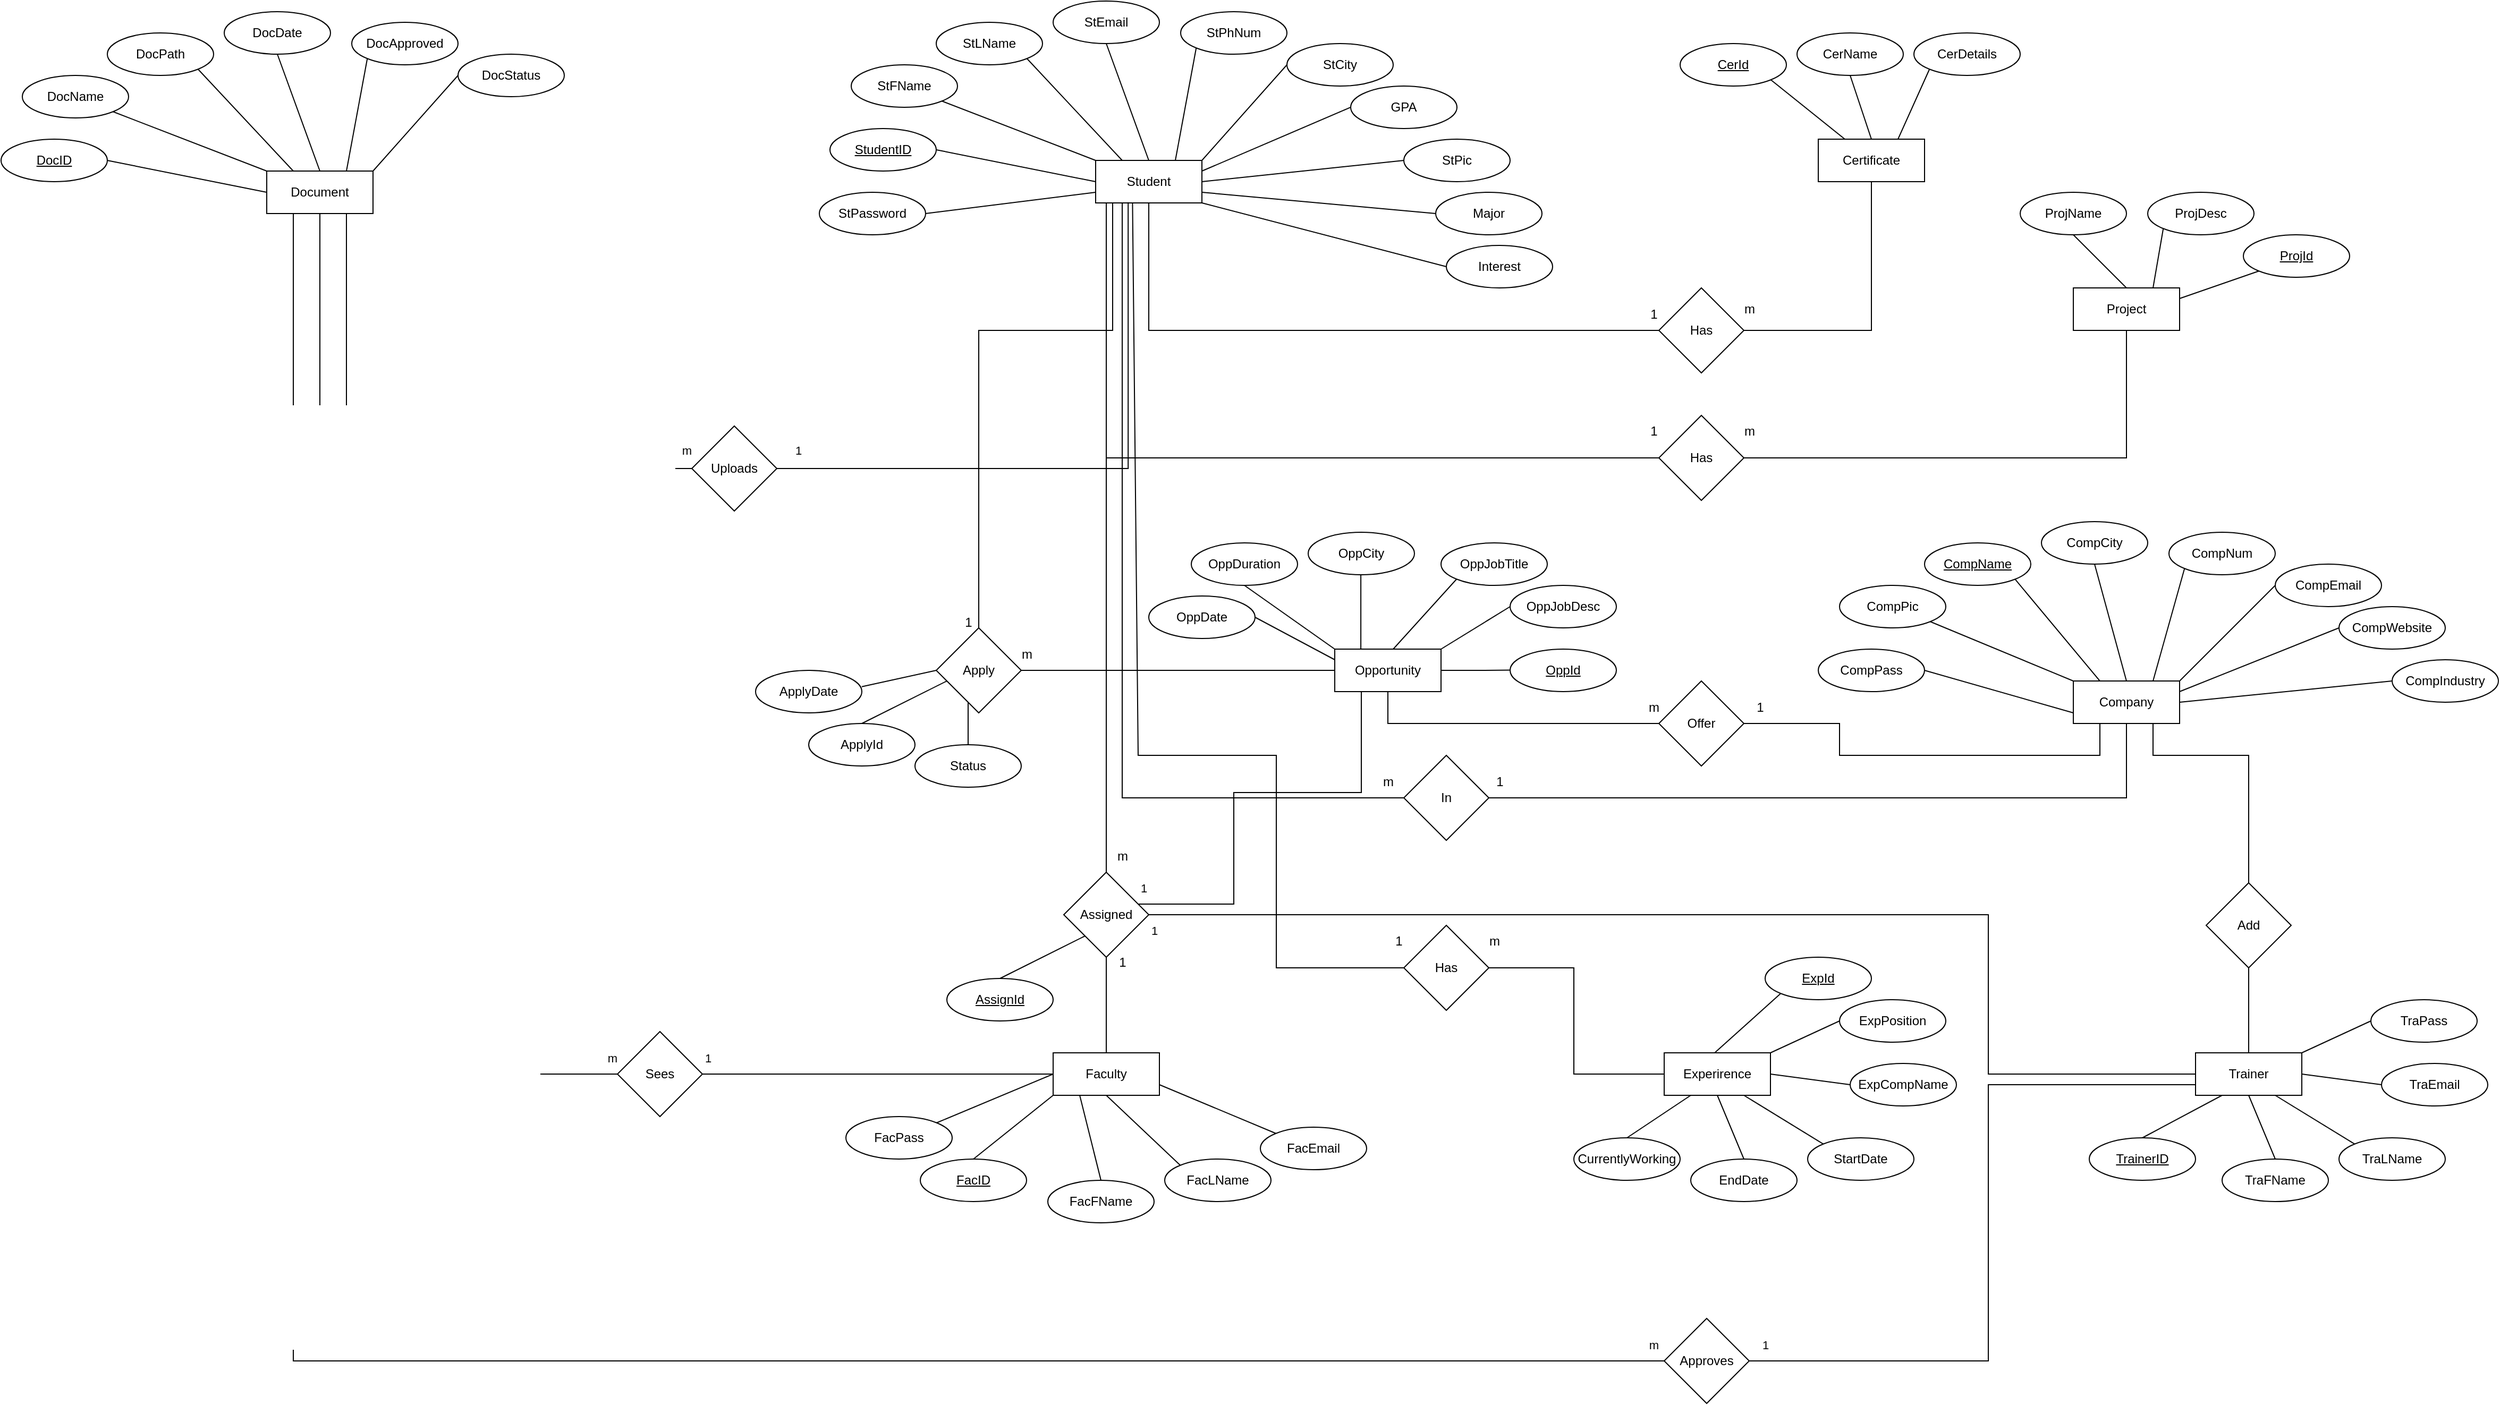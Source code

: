 <mxfile version="24.7.10">
  <diagram id="R2lEEEUBdFMjLlhIrx00" name="Page-1">
    <mxGraphModel dx="6000" dy="1803" grid="1" gridSize="10" guides="1" tooltips="1" connect="1" arrows="1" fold="1" page="1" pageScale="1" pageWidth="850" pageHeight="1100" math="0" shadow="0" extFonts="Permanent Marker^https://fonts.googleapis.com/css?family=Permanent+Marker">
      <root>
        <mxCell id="0" />
        <mxCell id="1" parent="0" />
        <mxCell id="NmfJupg0P8XV8mu7NY6x-1" value="Student" style="whiteSpace=wrap;html=1;align=center;" parent="1" vertex="1">
          <mxGeometry x="-570" y="240" width="100" height="40" as="geometry" />
        </mxCell>
        <mxCell id="NmfJupg0P8XV8mu7NY6x-4" value="StudentID" style="ellipse;whiteSpace=wrap;html=1;align=center;fontStyle=4;" parent="1" vertex="1">
          <mxGeometry x="-820" y="210" width="100" height="40" as="geometry" />
        </mxCell>
        <mxCell id="NmfJupg0P8XV8mu7NY6x-5" value="Major" style="ellipse;whiteSpace=wrap;html=1;align=center;" parent="1" vertex="1">
          <mxGeometry x="-250" y="270" width="100" height="40" as="geometry" />
        </mxCell>
        <mxCell id="NmfJupg0P8XV8mu7NY6x-6" value="StPic" style="ellipse;whiteSpace=wrap;html=1;align=center;" parent="1" vertex="1">
          <mxGeometry x="-280" y="220" width="100" height="40" as="geometry" />
        </mxCell>
        <mxCell id="NmfJupg0P8XV8mu7NY6x-7" value="GPA" style="ellipse;whiteSpace=wrap;html=1;align=center;" parent="1" vertex="1">
          <mxGeometry x="-330" y="170" width="100" height="40" as="geometry" />
        </mxCell>
        <mxCell id="NmfJupg0P8XV8mu7NY6x-8" value="StCity" style="ellipse;whiteSpace=wrap;html=1;align=center;" parent="1" vertex="1">
          <mxGeometry x="-390" y="130" width="100" height="40" as="geometry" />
        </mxCell>
        <mxCell id="NmfJupg0P8XV8mu7NY6x-9" value="StPhNum" style="ellipse;whiteSpace=wrap;html=1;align=center;" parent="1" vertex="1">
          <mxGeometry x="-490" y="100" width="100" height="40" as="geometry" />
        </mxCell>
        <mxCell id="NmfJupg0P8XV8mu7NY6x-10" value="StEmail" style="ellipse;whiteSpace=wrap;html=1;align=center;" parent="1" vertex="1">
          <mxGeometry x="-610" y="90" width="100" height="40" as="geometry" />
        </mxCell>
        <mxCell id="NmfJupg0P8XV8mu7NY6x-11" value="StLName" style="ellipse;whiteSpace=wrap;html=1;align=center;" parent="1" vertex="1">
          <mxGeometry x="-720" y="110" width="100" height="40" as="geometry" />
        </mxCell>
        <mxCell id="NmfJupg0P8XV8mu7NY6x-12" value="StFName" style="ellipse;whiteSpace=wrap;html=1;align=center;" parent="1" vertex="1">
          <mxGeometry x="-800" y="150" width="100" height="40" as="geometry" />
        </mxCell>
        <mxCell id="NmfJupg0P8XV8mu7NY6x-13" value="StPassword" style="ellipse;whiteSpace=wrap;html=1;align=center;" parent="1" vertex="1">
          <mxGeometry x="-830" y="270" width="100" height="40" as="geometry" />
        </mxCell>
        <mxCell id="NmfJupg0P8XV8mu7NY6x-14" value="Interest" style="ellipse;whiteSpace=wrap;html=1;align=center;" parent="1" vertex="1">
          <mxGeometry x="-240" y="320" width="100" height="40" as="geometry" />
        </mxCell>
        <mxCell id="NmfJupg0P8XV8mu7NY6x-16" value="" style="endArrow=none;html=1;rounded=0;exitX=1;exitY=0.5;exitDx=0;exitDy=0;entryX=0;entryY=0.75;entryDx=0;entryDy=0;" parent="1" source="NmfJupg0P8XV8mu7NY6x-13" target="NmfJupg0P8XV8mu7NY6x-1" edge="1">
          <mxGeometry width="50" height="50" relative="1" as="geometry">
            <mxPoint x="-420" y="310" as="sourcePoint" />
            <mxPoint x="-370" y="260" as="targetPoint" />
          </mxGeometry>
        </mxCell>
        <mxCell id="NmfJupg0P8XV8mu7NY6x-17" value="" style="endArrow=none;html=1;rounded=0;entryX=0;entryY=0.5;entryDx=0;entryDy=0;exitX=1;exitY=0.75;exitDx=0;exitDy=0;" parent="1" source="NmfJupg0P8XV8mu7NY6x-1" target="NmfJupg0P8XV8mu7NY6x-5" edge="1">
          <mxGeometry width="50" height="50" relative="1" as="geometry">
            <mxPoint x="-420" y="310" as="sourcePoint" />
            <mxPoint x="-370" y="260" as="targetPoint" />
          </mxGeometry>
        </mxCell>
        <mxCell id="NmfJupg0P8XV8mu7NY6x-18" value="" style="endArrow=none;html=1;rounded=0;entryX=0;entryY=0.5;entryDx=0;entryDy=0;exitX=1;exitY=0.5;exitDx=0;exitDy=0;" parent="1" source="NmfJupg0P8XV8mu7NY6x-1" target="NmfJupg0P8XV8mu7NY6x-6" edge="1">
          <mxGeometry width="50" height="50" relative="1" as="geometry">
            <mxPoint x="-420" y="310" as="sourcePoint" />
            <mxPoint x="-370" y="260" as="targetPoint" />
          </mxGeometry>
        </mxCell>
        <mxCell id="NmfJupg0P8XV8mu7NY6x-19" value="" style="endArrow=none;html=1;rounded=0;entryX=0;entryY=0.5;entryDx=0;entryDy=0;exitX=1;exitY=0.25;exitDx=0;exitDy=0;" parent="1" source="NmfJupg0P8XV8mu7NY6x-1" target="NmfJupg0P8XV8mu7NY6x-7" edge="1">
          <mxGeometry width="50" height="50" relative="1" as="geometry">
            <mxPoint x="-420" y="310" as="sourcePoint" />
            <mxPoint x="-370" y="260" as="targetPoint" />
          </mxGeometry>
        </mxCell>
        <mxCell id="NmfJupg0P8XV8mu7NY6x-20" value="" style="endArrow=none;html=1;rounded=0;entryX=0;entryY=0.5;entryDx=0;entryDy=0;exitX=1;exitY=0;exitDx=0;exitDy=0;" parent="1" source="NmfJupg0P8XV8mu7NY6x-1" target="NmfJupg0P8XV8mu7NY6x-8" edge="1">
          <mxGeometry width="50" height="50" relative="1" as="geometry">
            <mxPoint x="-420" y="310" as="sourcePoint" />
            <mxPoint x="-370" y="260" as="targetPoint" />
          </mxGeometry>
        </mxCell>
        <mxCell id="NmfJupg0P8XV8mu7NY6x-21" value="" style="endArrow=none;html=1;rounded=0;entryX=0;entryY=1;entryDx=0;entryDy=0;exitX=0.75;exitY=0;exitDx=0;exitDy=0;" parent="1" source="NmfJupg0P8XV8mu7NY6x-1" target="NmfJupg0P8XV8mu7NY6x-9" edge="1">
          <mxGeometry width="50" height="50" relative="1" as="geometry">
            <mxPoint x="-420" y="310" as="sourcePoint" />
            <mxPoint x="-370" y="260" as="targetPoint" />
          </mxGeometry>
        </mxCell>
        <mxCell id="NmfJupg0P8XV8mu7NY6x-22" value="" style="endArrow=none;html=1;rounded=0;entryX=0.5;entryY=1;entryDx=0;entryDy=0;exitX=0.5;exitY=0;exitDx=0;exitDy=0;" parent="1" source="NmfJupg0P8XV8mu7NY6x-1" target="NmfJupg0P8XV8mu7NY6x-10" edge="1">
          <mxGeometry width="50" height="50" relative="1" as="geometry">
            <mxPoint x="-420" y="310" as="sourcePoint" />
            <mxPoint x="-370" y="260" as="targetPoint" />
          </mxGeometry>
        </mxCell>
        <mxCell id="NmfJupg0P8XV8mu7NY6x-23" value="" style="endArrow=none;html=1;rounded=0;entryX=1;entryY=1;entryDx=0;entryDy=0;exitX=0.25;exitY=0;exitDx=0;exitDy=0;" parent="1" source="NmfJupg0P8XV8mu7NY6x-1" target="NmfJupg0P8XV8mu7NY6x-11" edge="1">
          <mxGeometry width="50" height="50" relative="1" as="geometry">
            <mxPoint x="-420" y="310" as="sourcePoint" />
            <mxPoint x="-370" y="260" as="targetPoint" />
          </mxGeometry>
        </mxCell>
        <mxCell id="NmfJupg0P8XV8mu7NY6x-24" value="" style="endArrow=none;html=1;rounded=0;exitX=0;exitY=0;exitDx=0;exitDy=0;entryX=1;entryY=1;entryDx=0;entryDy=0;" parent="1" source="NmfJupg0P8XV8mu7NY6x-1" target="NmfJupg0P8XV8mu7NY6x-12" edge="1">
          <mxGeometry width="50" height="50" relative="1" as="geometry">
            <mxPoint x="-580" y="220" as="sourcePoint" />
            <mxPoint x="-530" y="170" as="targetPoint" />
          </mxGeometry>
        </mxCell>
        <mxCell id="NmfJupg0P8XV8mu7NY6x-25" value="" style="endArrow=none;html=1;rounded=0;exitX=1;exitY=0.5;exitDx=0;exitDy=0;" parent="1" source="NmfJupg0P8XV8mu7NY6x-4" edge="1">
          <mxGeometry width="50" height="50" relative="1" as="geometry">
            <mxPoint x="-630" y="230" as="sourcePoint" />
            <mxPoint x="-570" y="260" as="targetPoint" />
          </mxGeometry>
        </mxCell>
        <mxCell id="NmfJupg0P8XV8mu7NY6x-26" value="" style="endArrow=none;html=1;rounded=0;entryX=0;entryY=0.5;entryDx=0;entryDy=0;exitX=1;exitY=1;exitDx=0;exitDy=0;" parent="1" source="NmfJupg0P8XV8mu7NY6x-1" target="NmfJupg0P8XV8mu7NY6x-14" edge="1">
          <mxGeometry width="50" height="50" relative="1" as="geometry">
            <mxPoint x="-420" y="310" as="sourcePoint" />
            <mxPoint x="-370" y="260" as="targetPoint" />
          </mxGeometry>
        </mxCell>
        <mxCell id="NmfJupg0P8XV8mu7NY6x-28" value="Certificate" style="whiteSpace=wrap;html=1;align=center;" parent="1" vertex="1">
          <mxGeometry x="110" y="220" width="100" height="40" as="geometry" />
        </mxCell>
        <mxCell id="NmfJupg0P8XV8mu7NY6x-34" value="CerDetails" style="ellipse;whiteSpace=wrap;html=1;align=center;" parent="1" vertex="1">
          <mxGeometry x="200" y="120" width="100" height="40" as="geometry" />
        </mxCell>
        <mxCell id="NmfJupg0P8XV8mu7NY6x-35" value="CerName" style="ellipse;whiteSpace=wrap;html=1;align=center;" parent="1" vertex="1">
          <mxGeometry x="90" y="120" width="100" height="40" as="geometry" />
        </mxCell>
        <mxCell id="NmfJupg0P8XV8mu7NY6x-45" value="" style="endArrow=none;html=1;rounded=0;entryX=0;entryY=1;entryDx=0;entryDy=0;exitX=0.75;exitY=0;exitDx=0;exitDy=0;" parent="1" source="NmfJupg0P8XV8mu7NY6x-28" target="NmfJupg0P8XV8mu7NY6x-34" edge="1">
          <mxGeometry width="50" height="50" relative="1" as="geometry">
            <mxPoint x="260" y="290" as="sourcePoint" />
            <mxPoint x="310" y="240" as="targetPoint" />
          </mxGeometry>
        </mxCell>
        <mxCell id="NmfJupg0P8XV8mu7NY6x-46" value="" style="endArrow=none;html=1;rounded=0;entryX=0.5;entryY=1;entryDx=0;entryDy=0;exitX=0.5;exitY=0;exitDx=0;exitDy=0;" parent="1" source="NmfJupg0P8XV8mu7NY6x-28" target="NmfJupg0P8XV8mu7NY6x-35" edge="1">
          <mxGeometry width="50" height="50" relative="1" as="geometry">
            <mxPoint x="260" y="290" as="sourcePoint" />
            <mxPoint x="310" y="240" as="targetPoint" />
          </mxGeometry>
        </mxCell>
        <mxCell id="NmfJupg0P8XV8mu7NY6x-51" value="Has" style="rhombus;whiteSpace=wrap;html=1;" parent="1" vertex="1">
          <mxGeometry x="-40" y="360" width="80" height="80" as="geometry" />
        </mxCell>
        <mxCell id="NmfJupg0P8XV8mu7NY6x-53" value="" style="endArrow=none;html=1;rounded=0;entryX=0.5;entryY=1;entryDx=0;entryDy=0;exitX=0;exitY=0.5;exitDx=0;exitDy=0;" parent="1" source="NmfJupg0P8XV8mu7NY6x-51" target="NmfJupg0P8XV8mu7NY6x-1" edge="1">
          <mxGeometry width="50" height="50" relative="1" as="geometry">
            <mxPoint x="-20" y="380" as="sourcePoint" />
            <mxPoint x="30" y="330" as="targetPoint" />
            <Array as="points">
              <mxPoint x="-520" y="400" />
            </Array>
          </mxGeometry>
        </mxCell>
        <mxCell id="NmfJupg0P8XV8mu7NY6x-54" value="" style="endArrow=none;html=1;rounded=0;entryX=0.5;entryY=1;entryDx=0;entryDy=0;exitX=1;exitY=0.5;exitDx=0;exitDy=0;" parent="1" source="NmfJupg0P8XV8mu7NY6x-51" target="NmfJupg0P8XV8mu7NY6x-28" edge="1">
          <mxGeometry width="50" height="50" relative="1" as="geometry">
            <mxPoint x="740" y="490" as="sourcePoint" />
            <mxPoint x="260" y="370" as="targetPoint" />
            <Array as="points">
              <mxPoint x="160" y="400" />
            </Array>
          </mxGeometry>
        </mxCell>
        <mxCell id="NmfJupg0P8XV8mu7NY6x-55" value="Project" style="whiteSpace=wrap;html=1;align=center;" parent="1" vertex="1">
          <mxGeometry x="350" y="360" width="100" height="40" as="geometry" />
        </mxCell>
        <mxCell id="NmfJupg0P8XV8mu7NY6x-56" value="ProjDesc" style="ellipse;whiteSpace=wrap;html=1;align=center;" parent="1" vertex="1">
          <mxGeometry x="420" y="270" width="100" height="40" as="geometry" />
        </mxCell>
        <mxCell id="NmfJupg0P8XV8mu7NY6x-57" value="ProjName" style="ellipse;whiteSpace=wrap;html=1;align=center;" parent="1" vertex="1">
          <mxGeometry x="300" y="270" width="100" height="40" as="geometry" />
        </mxCell>
        <mxCell id="NmfJupg0P8XV8mu7NY6x-58" value="" style="endArrow=none;html=1;rounded=0;entryX=0;entryY=1;entryDx=0;entryDy=0;exitX=0.75;exitY=0;exitDx=0;exitDy=0;" parent="1" source="NmfJupg0P8XV8mu7NY6x-55" target="NmfJupg0P8XV8mu7NY6x-56" edge="1">
          <mxGeometry width="50" height="50" relative="1" as="geometry">
            <mxPoint x="515" y="430" as="sourcePoint" />
            <mxPoint x="565" y="380" as="targetPoint" />
          </mxGeometry>
        </mxCell>
        <mxCell id="NmfJupg0P8XV8mu7NY6x-59" value="" style="endArrow=none;html=1;rounded=0;entryX=0.5;entryY=1;entryDx=0;entryDy=0;exitX=0.5;exitY=0;exitDx=0;exitDy=0;" parent="1" source="NmfJupg0P8XV8mu7NY6x-55" target="NmfJupg0P8XV8mu7NY6x-57" edge="1">
          <mxGeometry width="50" height="50" relative="1" as="geometry">
            <mxPoint x="515" y="430" as="sourcePoint" />
            <mxPoint x="565" y="380" as="targetPoint" />
          </mxGeometry>
        </mxCell>
        <mxCell id="NmfJupg0P8XV8mu7NY6x-60" value="Has" style="rhombus;whiteSpace=wrap;html=1;" parent="1" vertex="1">
          <mxGeometry x="-40" y="480" width="80" height="80" as="geometry" />
        </mxCell>
        <mxCell id="NmfJupg0P8XV8mu7NY6x-62" value="" style="endArrow=none;html=1;rounded=0;entryX=0.1;entryY=1.025;entryDx=0;entryDy=0;exitX=0;exitY=0.5;exitDx=0;exitDy=0;entryPerimeter=0;" parent="1" target="NmfJupg0P8XV8mu7NY6x-1" edge="1">
          <mxGeometry width="50" height="50" relative="1" as="geometry">
            <mxPoint x="-40" y="520" as="sourcePoint" />
            <mxPoint x="-520" y="400" as="targetPoint" />
            <Array as="points">
              <mxPoint x="-560" y="520" />
            </Array>
          </mxGeometry>
        </mxCell>
        <mxCell id="NmfJupg0P8XV8mu7NY6x-64" value="" style="endArrow=none;html=1;rounded=0;entryX=0.5;entryY=1;entryDx=0;entryDy=0;exitX=1;exitY=0.5;exitDx=0;exitDy=0;" parent="1" target="NmfJupg0P8XV8mu7NY6x-55" edge="1">
          <mxGeometry width="50" height="50" relative="1" as="geometry">
            <mxPoint x="40" y="520" as="sourcePoint" />
            <mxPoint x="160" y="380" as="targetPoint" />
            <Array as="points">
              <mxPoint x="400" y="520" />
            </Array>
          </mxGeometry>
        </mxCell>
        <mxCell id="NmfJupg0P8XV8mu7NY6x-65" value="Company" style="whiteSpace=wrap;html=1;align=center;" parent="1" vertex="1">
          <mxGeometry x="350" y="730" width="100" height="40" as="geometry" />
        </mxCell>
        <mxCell id="NmfJupg0P8XV8mu7NY6x-66" value="CompName" style="ellipse;whiteSpace=wrap;html=1;align=center;fontStyle=4;" parent="1" vertex="1">
          <mxGeometry x="210" y="600" width="100" height="40" as="geometry" />
        </mxCell>
        <mxCell id="NmfJupg0P8XV8mu7NY6x-68" value="CompIndustry" style="ellipse;whiteSpace=wrap;html=1;align=center;" parent="1" vertex="1">
          <mxGeometry x="650" y="710" width="100" height="40" as="geometry" />
        </mxCell>
        <mxCell id="NmfJupg0P8XV8mu7NY6x-69" value="CompWebsite" style="ellipse;whiteSpace=wrap;html=1;align=center;" parent="1" vertex="1">
          <mxGeometry x="600" y="660" width="100" height="40" as="geometry" />
        </mxCell>
        <mxCell id="NmfJupg0P8XV8mu7NY6x-70" value="CompEmail" style="ellipse;whiteSpace=wrap;html=1;align=center;" parent="1" vertex="1">
          <mxGeometry x="540" y="620" width="100" height="40" as="geometry" />
        </mxCell>
        <mxCell id="NmfJupg0P8XV8mu7NY6x-71" value="CompNum" style="ellipse;whiteSpace=wrap;html=1;align=center;" parent="1" vertex="1">
          <mxGeometry x="440" y="590" width="100" height="40" as="geometry" />
        </mxCell>
        <mxCell id="NmfJupg0P8XV8mu7NY6x-72" value="CompCity" style="ellipse;whiteSpace=wrap;html=1;align=center;" parent="1" vertex="1">
          <mxGeometry x="320" y="580" width="100" height="40" as="geometry" />
        </mxCell>
        <mxCell id="NmfJupg0P8XV8mu7NY6x-74" value="CompPic" style="ellipse;whiteSpace=wrap;html=1;align=center;" parent="1" vertex="1">
          <mxGeometry x="130" y="640" width="100" height="40" as="geometry" />
        </mxCell>
        <mxCell id="NmfJupg0P8XV8mu7NY6x-75" value="CompPass" style="ellipse;whiteSpace=wrap;html=1;align=center;" parent="1" vertex="1">
          <mxGeometry x="110" y="700" width="100" height="40" as="geometry" />
        </mxCell>
        <mxCell id="NmfJupg0P8XV8mu7NY6x-77" value="" style="endArrow=none;html=1;rounded=0;exitX=1;exitY=0.5;exitDx=0;exitDy=0;entryX=0;entryY=0.75;entryDx=0;entryDy=0;" parent="1" source="NmfJupg0P8XV8mu7NY6x-75" target="NmfJupg0P8XV8mu7NY6x-65" edge="1">
          <mxGeometry width="50" height="50" relative="1" as="geometry">
            <mxPoint x="510" y="800" as="sourcePoint" />
            <mxPoint x="560" y="750" as="targetPoint" />
          </mxGeometry>
        </mxCell>
        <mxCell id="NmfJupg0P8XV8mu7NY6x-79" value="" style="endArrow=none;html=1;rounded=0;entryX=0;entryY=0.5;entryDx=0;entryDy=0;exitX=1;exitY=0.5;exitDx=0;exitDy=0;" parent="1" source="NmfJupg0P8XV8mu7NY6x-65" target="NmfJupg0P8XV8mu7NY6x-68" edge="1">
          <mxGeometry width="50" height="50" relative="1" as="geometry">
            <mxPoint x="510" y="800" as="sourcePoint" />
            <mxPoint x="560" y="750" as="targetPoint" />
          </mxGeometry>
        </mxCell>
        <mxCell id="NmfJupg0P8XV8mu7NY6x-80" value="" style="endArrow=none;html=1;rounded=0;entryX=0;entryY=0.5;entryDx=0;entryDy=0;exitX=1;exitY=0.25;exitDx=0;exitDy=0;" parent="1" source="NmfJupg0P8XV8mu7NY6x-65" target="NmfJupg0P8XV8mu7NY6x-69" edge="1">
          <mxGeometry width="50" height="50" relative="1" as="geometry">
            <mxPoint x="510" y="800" as="sourcePoint" />
            <mxPoint x="560" y="750" as="targetPoint" />
          </mxGeometry>
        </mxCell>
        <mxCell id="NmfJupg0P8XV8mu7NY6x-81" value="" style="endArrow=none;html=1;rounded=0;entryX=0;entryY=0.5;entryDx=0;entryDy=0;exitX=1;exitY=0;exitDx=0;exitDy=0;" parent="1" source="NmfJupg0P8XV8mu7NY6x-65" target="NmfJupg0P8XV8mu7NY6x-70" edge="1">
          <mxGeometry width="50" height="50" relative="1" as="geometry">
            <mxPoint x="510" y="800" as="sourcePoint" />
            <mxPoint x="560" y="750" as="targetPoint" />
          </mxGeometry>
        </mxCell>
        <mxCell id="NmfJupg0P8XV8mu7NY6x-82" value="" style="endArrow=none;html=1;rounded=0;entryX=0;entryY=1;entryDx=0;entryDy=0;exitX=0.75;exitY=0;exitDx=0;exitDy=0;" parent="1" source="NmfJupg0P8XV8mu7NY6x-65" target="NmfJupg0P8XV8mu7NY6x-71" edge="1">
          <mxGeometry width="50" height="50" relative="1" as="geometry">
            <mxPoint x="510" y="800" as="sourcePoint" />
            <mxPoint x="560" y="750" as="targetPoint" />
          </mxGeometry>
        </mxCell>
        <mxCell id="NmfJupg0P8XV8mu7NY6x-83" value="" style="endArrow=none;html=1;rounded=0;entryX=0.5;entryY=1;entryDx=0;entryDy=0;exitX=0.5;exitY=0;exitDx=0;exitDy=0;" parent="1" source="NmfJupg0P8XV8mu7NY6x-65" target="NmfJupg0P8XV8mu7NY6x-72" edge="1">
          <mxGeometry width="50" height="50" relative="1" as="geometry">
            <mxPoint x="510" y="800" as="sourcePoint" />
            <mxPoint x="560" y="750" as="targetPoint" />
          </mxGeometry>
        </mxCell>
        <mxCell id="NmfJupg0P8XV8mu7NY6x-84" value="" style="endArrow=none;html=1;rounded=0;entryX=1;entryY=1;entryDx=0;entryDy=0;exitX=0.25;exitY=0;exitDx=0;exitDy=0;" parent="1" source="NmfJupg0P8XV8mu7NY6x-65" edge="1">
          <mxGeometry width="50" height="50" relative="1" as="geometry">
            <mxPoint x="510" y="800" as="sourcePoint" />
            <mxPoint x="295.186" y="634.21" as="targetPoint" />
          </mxGeometry>
        </mxCell>
        <mxCell id="NmfJupg0P8XV8mu7NY6x-85" value="" style="endArrow=none;html=1;rounded=0;exitX=0;exitY=0;exitDx=0;exitDy=0;entryX=1;entryY=1;entryDx=0;entryDy=0;" parent="1" source="NmfJupg0P8XV8mu7NY6x-65" target="NmfJupg0P8XV8mu7NY6x-74" edge="1">
          <mxGeometry width="50" height="50" relative="1" as="geometry">
            <mxPoint x="350" y="710" as="sourcePoint" />
            <mxPoint x="400" y="660" as="targetPoint" />
          </mxGeometry>
        </mxCell>
        <mxCell id="uRlwzGUHbbHWgA5cBIWR-28" style="edgeStyle=orthogonalEdgeStyle;shape=connector;curved=0;rounded=0;orthogonalLoop=1;jettySize=auto;html=1;entryX=1;entryY=0;entryDx=0;entryDy=0;strokeColor=default;align=center;verticalAlign=middle;fontFamily=Helvetica;fontSize=11;fontColor=default;labelBackgroundColor=default;endArrow=none;endFill=0;exitX=0.25;exitY=1;exitDx=0;exitDy=0;" edge="1" parent="1" source="NmfJupg0P8XV8mu7NY6x-93">
          <mxGeometry relative="1" as="geometry">
            <mxPoint x="-310" y="750" as="sourcePoint" />
            <mxPoint x="-530" y="940" as="targetPoint" />
            <Array as="points">
              <mxPoint x="-320" y="835" />
              <mxPoint x="-440" y="835" />
              <mxPoint x="-440" y="940" />
            </Array>
          </mxGeometry>
        </mxCell>
        <mxCell id="uRlwzGUHbbHWgA5cBIWR-66" style="edgeStyle=orthogonalEdgeStyle;shape=connector;curved=0;rounded=0;orthogonalLoop=1;jettySize=auto;html=1;exitX=1;exitY=0.5;exitDx=0;exitDy=0;strokeColor=default;align=center;verticalAlign=middle;fontFamily=Helvetica;fontSize=11;fontColor=default;labelBackgroundColor=default;endArrow=none;endFill=0;" edge="1" parent="1" source="NmfJupg0P8XV8mu7NY6x-93">
          <mxGeometry relative="1" as="geometry">
            <mxPoint x="-180" y="719.8" as="targetPoint" />
          </mxGeometry>
        </mxCell>
        <mxCell id="NmfJupg0P8XV8mu7NY6x-93" value="Opportunity" style="whiteSpace=wrap;html=1;align=center;" parent="1" vertex="1">
          <mxGeometry x="-345" y="700" width="100" height="40" as="geometry" />
        </mxCell>
        <mxCell id="NmfJupg0P8XV8mu7NY6x-94" value="OppCity" style="ellipse;whiteSpace=wrap;html=1;align=center;" parent="1" vertex="1">
          <mxGeometry x="-370" y="590" width="100" height="40" as="geometry" />
        </mxCell>
        <mxCell id="NmfJupg0P8XV8mu7NY6x-95" value="OppDuration" style="ellipse;whiteSpace=wrap;html=1;align=center;" parent="1" vertex="1">
          <mxGeometry x="-480" y="600" width="100" height="40" as="geometry" />
        </mxCell>
        <mxCell id="NmfJupg0P8XV8mu7NY6x-96" value="" style="endArrow=none;html=1;rounded=0;entryX=0.5;entryY=1;entryDx=0;entryDy=0;exitX=0.25;exitY=0;exitDx=0;exitDy=0;" parent="1" edge="1">
          <mxGeometry width="50" height="50" relative="1" as="geometry">
            <mxPoint x="-320.45" y="700" as="sourcePoint" />
            <mxPoint x="-320.45" y="630" as="targetPoint" />
          </mxGeometry>
        </mxCell>
        <mxCell id="NmfJupg0P8XV8mu7NY6x-97" value="" style="endArrow=none;html=1;rounded=0;entryX=0.5;entryY=1;entryDx=0;entryDy=0;exitX=0;exitY=0;exitDx=0;exitDy=0;" parent="1" source="NmfJupg0P8XV8mu7NY6x-93" target="NmfJupg0P8XV8mu7NY6x-95" edge="1">
          <mxGeometry width="50" height="50" relative="1" as="geometry">
            <mxPoint x="-180" y="770" as="sourcePoint" />
            <mxPoint x="-350" y="640" as="targetPoint" />
          </mxGeometry>
        </mxCell>
        <mxCell id="NmfJupg0P8XV8mu7NY6x-103" value="OppJobTitle" style="ellipse;whiteSpace=wrap;html=1;align=center;" parent="1" vertex="1">
          <mxGeometry x="-245" y="600" width="100" height="40" as="geometry" />
        </mxCell>
        <mxCell id="NmfJupg0P8XV8mu7NY6x-104" value="" style="endArrow=none;html=1;rounded=0;entryX=0;entryY=1;entryDx=0;entryDy=0;exitX=0.25;exitY=0;exitDx=0;exitDy=0;" parent="1" target="NmfJupg0P8XV8mu7NY6x-103" edge="1">
          <mxGeometry width="50" height="50" relative="1" as="geometry">
            <mxPoint x="-290" y="700" as="sourcePoint" />
            <mxPoint x="-290" y="630" as="targetPoint" />
          </mxGeometry>
        </mxCell>
        <mxCell id="NmfJupg0P8XV8mu7NY6x-105" value="OppJobDesc" style="ellipse;whiteSpace=wrap;html=1;align=center;" parent="1" vertex="1">
          <mxGeometry x="-180" y="640" width="100" height="40" as="geometry" />
        </mxCell>
        <mxCell id="NmfJupg0P8XV8mu7NY6x-106" value="" style="endArrow=none;html=1;rounded=0;entryX=0;entryY=0.5;entryDx=0;entryDy=0;exitX=1;exitY=0;exitDx=0;exitDy=0;" parent="1" source="NmfJupg0P8XV8mu7NY6x-93" target="NmfJupg0P8XV8mu7NY6x-105" edge="1">
          <mxGeometry width="50" height="50" relative="1" as="geometry">
            <mxPoint x="-280" y="710" as="sourcePoint" />
            <mxPoint x="-220" y="644" as="targetPoint" />
          </mxGeometry>
        </mxCell>
        <mxCell id="NmfJupg0P8XV8mu7NY6x-107" value="Apply" style="rhombus;whiteSpace=wrap;html=1;" parent="1" vertex="1">
          <mxGeometry x="-720" y="680" width="80" height="80" as="geometry" />
        </mxCell>
        <mxCell id="NmfJupg0P8XV8mu7NY6x-109" value="" style="endArrow=none;html=1;rounded=0;exitX=0.5;exitY=0;exitDx=0;exitDy=0;" parent="1" source="NmfJupg0P8XV8mu7NY6x-107" edge="1">
          <mxGeometry width="50" height="50" relative="1" as="geometry">
            <mxPoint x="60" y="610" as="sourcePoint" />
            <mxPoint x="-554" y="280" as="targetPoint" />
            <Array as="points">
              <mxPoint x="-680" y="400" />
              <mxPoint x="-554" y="400" />
            </Array>
          </mxGeometry>
        </mxCell>
        <mxCell id="NmfJupg0P8XV8mu7NY6x-111" value="" style="endArrow=none;html=1;rounded=0;exitX=1;exitY=0.5;exitDx=0;exitDy=0;entryX=0;entryY=0.5;entryDx=0;entryDy=0;" parent="1" source="NmfJupg0P8XV8mu7NY6x-107" target="NmfJupg0P8XV8mu7NY6x-93" edge="1">
          <mxGeometry width="50" height="50" relative="1" as="geometry">
            <mxPoint x="60" y="610" as="sourcePoint" />
            <mxPoint x="110" y="560" as="targetPoint" />
          </mxGeometry>
        </mxCell>
        <mxCell id="NmfJupg0P8XV8mu7NY6x-113" value="In" style="rhombus;whiteSpace=wrap;html=1;" parent="1" vertex="1">
          <mxGeometry x="-280" y="800" width="80" height="80" as="geometry" />
        </mxCell>
        <mxCell id="NmfJupg0P8XV8mu7NY6x-115" value="" style="endArrow=none;html=1;rounded=0;entryX=0.25;entryY=1;entryDx=0;entryDy=0;exitX=0;exitY=0.5;exitDx=0;exitDy=0;" parent="1" source="NmfJupg0P8XV8mu7NY6x-113" target="NmfJupg0P8XV8mu7NY6x-1" edge="1">
          <mxGeometry width="50" height="50" relative="1" as="geometry">
            <mxPoint x="-545" y="840" as="sourcePoint" />
            <mxPoint x="-50" y="570" as="targetPoint" />
            <Array as="points">
              <mxPoint x="-545" y="840" />
            </Array>
          </mxGeometry>
        </mxCell>
        <mxCell id="NmfJupg0P8XV8mu7NY6x-116" value="" style="endArrow=none;html=1;rounded=0;exitX=1;exitY=0.5;exitDx=0;exitDy=0;entryX=0.5;entryY=1;entryDx=0;entryDy=0;" parent="1" source="NmfJupg0P8XV8mu7NY6x-113" target="NmfJupg0P8XV8mu7NY6x-65" edge="1">
          <mxGeometry width="50" height="50" relative="1" as="geometry">
            <mxPoint x="-50" y="660" as="sourcePoint" />
            <mxPoint y="610" as="targetPoint" />
            <Array as="points">
              <mxPoint x="400" y="840" />
            </Array>
          </mxGeometry>
        </mxCell>
        <mxCell id="uRlwzGUHbbHWgA5cBIWR-43" style="edgeStyle=orthogonalEdgeStyle;shape=connector;curved=0;rounded=0;orthogonalLoop=1;jettySize=auto;html=1;exitX=0;exitY=0.5;exitDx=0;exitDy=0;entryX=1;entryY=0.5;entryDx=0;entryDy=0;strokeColor=default;align=center;verticalAlign=middle;fontFamily=Helvetica;fontSize=11;fontColor=default;labelBackgroundColor=default;endArrow=none;endFill=0;" edge="1" parent="1" source="NmfJupg0P8XV8mu7NY6x-117" target="uRlwzGUHbbHWgA5cBIWR-42">
          <mxGeometry relative="1" as="geometry" />
        </mxCell>
        <mxCell id="NmfJupg0P8XV8mu7NY6x-117" value="Faculty" style="whiteSpace=wrap;html=1;align=center;" parent="1" vertex="1">
          <mxGeometry x="-610" y="1080" width="100" height="40" as="geometry" />
        </mxCell>
        <mxCell id="NmfJupg0P8XV8mu7NY6x-118" value="FacFName" style="ellipse;whiteSpace=wrap;html=1;align=center;" parent="1" vertex="1">
          <mxGeometry x="-615" y="1200" width="100" height="40" as="geometry" />
        </mxCell>
        <mxCell id="NmfJupg0P8XV8mu7NY6x-122" value="FacID" style="ellipse;whiteSpace=wrap;html=1;align=center;fontStyle=4;" parent="1" vertex="1">
          <mxGeometry x="-735" y="1180" width="100" height="40" as="geometry" />
        </mxCell>
        <mxCell id="NmfJupg0P8XV8mu7NY6x-123" value="FacLName" style="ellipse;whiteSpace=wrap;html=1;align=center;" parent="1" vertex="1">
          <mxGeometry x="-505" y="1180" width="100" height="40" as="geometry" />
        </mxCell>
        <mxCell id="NmfJupg0P8XV8mu7NY6x-125" value="FacPass" style="ellipse;whiteSpace=wrap;html=1;align=center;" parent="1" vertex="1">
          <mxGeometry x="-805" y="1140" width="100" height="40" as="geometry" />
        </mxCell>
        <mxCell id="NmfJupg0P8XV8mu7NY6x-126" value="FacEmail" style="ellipse;whiteSpace=wrap;html=1;align=center;" parent="1" vertex="1">
          <mxGeometry x="-415" y="1150" width="100" height="40" as="geometry" />
        </mxCell>
        <mxCell id="NmfJupg0P8XV8mu7NY6x-127" value="" style="endArrow=none;html=1;rounded=0;exitX=1;exitY=0;exitDx=0;exitDy=0;entryX=0;entryY=0.5;entryDx=0;entryDy=0;" parent="1" source="NmfJupg0P8XV8mu7NY6x-125" target="NmfJupg0P8XV8mu7NY6x-117" edge="1">
          <mxGeometry width="50" height="50" relative="1" as="geometry">
            <mxPoint x="-345" y="1120" as="sourcePoint" />
            <mxPoint x="-295" y="1070" as="targetPoint" />
          </mxGeometry>
        </mxCell>
        <mxCell id="NmfJupg0P8XV8mu7NY6x-128" value="" style="endArrow=none;html=1;rounded=0;exitX=0.5;exitY=0;exitDx=0;exitDy=0;entryX=0;entryY=1;entryDx=0;entryDy=0;" parent="1" source="NmfJupg0P8XV8mu7NY6x-122" target="NmfJupg0P8XV8mu7NY6x-117" edge="1">
          <mxGeometry width="50" height="50" relative="1" as="geometry">
            <mxPoint x="-710" y="1156" as="sourcePoint" />
            <mxPoint x="-605" y="1110" as="targetPoint" />
          </mxGeometry>
        </mxCell>
        <mxCell id="NmfJupg0P8XV8mu7NY6x-129" value="" style="endArrow=none;html=1;rounded=0;exitX=0.5;exitY=0;exitDx=0;exitDy=0;entryX=0.25;entryY=1;entryDx=0;entryDy=0;" parent="1" source="NmfJupg0P8XV8mu7NY6x-118" target="NmfJupg0P8XV8mu7NY6x-117" edge="1">
          <mxGeometry width="50" height="50" relative="1" as="geometry">
            <mxPoint x="-345" y="1120" as="sourcePoint" />
            <mxPoint x="-295" y="1070" as="targetPoint" />
          </mxGeometry>
        </mxCell>
        <mxCell id="NmfJupg0P8XV8mu7NY6x-130" value="" style="endArrow=none;html=1;rounded=0;exitX=0;exitY=0;exitDx=0;exitDy=0;entryX=0.5;entryY=1;entryDx=0;entryDy=0;" parent="1" source="NmfJupg0P8XV8mu7NY6x-123" target="NmfJupg0P8XV8mu7NY6x-117" edge="1">
          <mxGeometry width="50" height="50" relative="1" as="geometry">
            <mxPoint x="-345" y="1120" as="sourcePoint" />
            <mxPoint x="-295" y="1070" as="targetPoint" />
          </mxGeometry>
        </mxCell>
        <mxCell id="NmfJupg0P8XV8mu7NY6x-131" value="" style="endArrow=none;html=1;rounded=0;exitX=0;exitY=0;exitDx=0;exitDy=0;entryX=1;entryY=0.75;entryDx=0;entryDy=0;" parent="1" source="NmfJupg0P8XV8mu7NY6x-126" target="NmfJupg0P8XV8mu7NY6x-117" edge="1">
          <mxGeometry width="50" height="50" relative="1" as="geometry">
            <mxPoint x="-345" y="1120" as="sourcePoint" />
            <mxPoint x="-295" y="1070" as="targetPoint" />
          </mxGeometry>
        </mxCell>
        <mxCell id="uRlwzGUHbbHWgA5cBIWR-26" style="edgeStyle=orthogonalEdgeStyle;shape=connector;curved=0;rounded=0;orthogonalLoop=1;jettySize=auto;html=1;exitX=1;exitY=0.5;exitDx=0;exitDy=0;entryX=0;entryY=0.5;entryDx=0;entryDy=0;strokeColor=default;align=center;verticalAlign=middle;fontFamily=Helvetica;fontSize=11;fontColor=default;labelBackgroundColor=default;endArrow=none;endFill=0;" edge="1" parent="1" source="NmfJupg0P8XV8mu7NY6x-133" target="18eJAe48b1krm5ogqkCA-1">
          <mxGeometry relative="1" as="geometry">
            <Array as="points">
              <mxPoint x="270" y="950" />
              <mxPoint x="270" y="1100" />
            </Array>
          </mxGeometry>
        </mxCell>
        <mxCell id="NmfJupg0P8XV8mu7NY6x-133" value="Assigned" style="rhombus;whiteSpace=wrap;html=1;" parent="1" vertex="1">
          <mxGeometry x="-600" y="910" width="80" height="80" as="geometry" />
        </mxCell>
        <mxCell id="NmfJupg0P8XV8mu7NY6x-134" value="" style="endArrow=none;html=1;rounded=0;exitX=0.5;exitY=0;exitDx=0;exitDy=0;entryX=0.5;entryY=1;entryDx=0;entryDy=0;" parent="1" source="NmfJupg0P8XV8mu7NY6x-117" target="NmfJupg0P8XV8mu7NY6x-133" edge="1">
          <mxGeometry width="50" height="50" relative="1" as="geometry">
            <mxPoint x="-250" y="940" as="sourcePoint" />
            <mxPoint x="-200" y="890" as="targetPoint" />
          </mxGeometry>
        </mxCell>
        <mxCell id="NmfJupg0P8XV8mu7NY6x-135" value="" style="endArrow=none;html=1;rounded=0;exitX=0.5;exitY=0;exitDx=0;exitDy=0;" parent="1" source="NmfJupg0P8XV8mu7NY6x-133" edge="1">
          <mxGeometry width="50" height="50" relative="1" as="geometry">
            <mxPoint x="-70" y="620" as="sourcePoint" />
            <mxPoint x="-560" y="280" as="targetPoint" />
          </mxGeometry>
        </mxCell>
        <mxCell id="NmfJupg0P8XV8mu7NY6x-136" value="1" style="text;html=1;align=center;verticalAlign=middle;resizable=0;points=[];autosize=1;strokeColor=none;fillColor=none;" parent="1" vertex="1">
          <mxGeometry x="-705" y="660" width="30" height="30" as="geometry" />
        </mxCell>
        <mxCell id="NmfJupg0P8XV8mu7NY6x-138" value="m" style="text;html=1;align=center;verticalAlign=middle;resizable=0;points=[];autosize=1;strokeColor=none;fillColor=none;" parent="1" vertex="1">
          <mxGeometry x="-650" y="690" width="30" height="30" as="geometry" />
        </mxCell>
        <mxCell id="NmfJupg0P8XV8mu7NY6x-139" value="Offer" style="rhombus;whiteSpace=wrap;html=1;" parent="1" vertex="1">
          <mxGeometry x="-40" y="730" width="80" height="80" as="geometry" />
        </mxCell>
        <mxCell id="NmfJupg0P8XV8mu7NY6x-141" value="" style="endArrow=none;html=1;rounded=0;exitX=1;exitY=0.5;exitDx=0;exitDy=0;entryX=0.25;entryY=1;entryDx=0;entryDy=0;" parent="1" source="NmfJupg0P8XV8mu7NY6x-139" target="NmfJupg0P8XV8mu7NY6x-65" edge="1">
          <mxGeometry width="50" height="50" relative="1" as="geometry">
            <mxPoint x="-210" y="790" as="sourcePoint" />
            <mxPoint x="350" y="770" as="targetPoint" />
            <Array as="points">
              <mxPoint x="130" y="770" />
              <mxPoint x="130" y="800" />
              <mxPoint x="200" y="800" />
              <mxPoint x="375" y="800" />
            </Array>
          </mxGeometry>
        </mxCell>
        <mxCell id="NmfJupg0P8XV8mu7NY6x-142" value="" style="endArrow=none;html=1;rounded=0;entryX=0;entryY=0.5;entryDx=0;entryDy=0;exitX=0.5;exitY=1;exitDx=0;exitDy=0;" parent="1" source="NmfJupg0P8XV8mu7NY6x-93" target="NmfJupg0P8XV8mu7NY6x-139" edge="1">
          <mxGeometry width="50" height="50" relative="1" as="geometry">
            <mxPoint x="-300" y="770" as="sourcePoint" />
            <mxPoint x="-90" y="710" as="targetPoint" />
            <Array as="points">
              <mxPoint x="-295" y="770" />
            </Array>
          </mxGeometry>
        </mxCell>
        <mxCell id="NmfJupg0P8XV8mu7NY6x-143" value="m" style="text;html=1;align=center;verticalAlign=middle;resizable=0;points=[];autosize=1;strokeColor=none;fillColor=none;" parent="1" vertex="1">
          <mxGeometry x="-60" y="740" width="30" height="30" as="geometry" />
        </mxCell>
        <mxCell id="NmfJupg0P8XV8mu7NY6x-144" value="1" style="text;html=1;align=center;verticalAlign=middle;resizable=0;points=[];autosize=1;strokeColor=none;fillColor=none;" parent="1" vertex="1">
          <mxGeometry x="40" y="740" width="30" height="30" as="geometry" />
        </mxCell>
        <mxCell id="NmfJupg0P8XV8mu7NY6x-145" value="m" style="text;html=1;align=center;verticalAlign=middle;resizable=0;points=[];autosize=1;strokeColor=none;fillColor=none;" parent="1" vertex="1">
          <mxGeometry x="-310" y="810" width="30" height="30" as="geometry" />
        </mxCell>
        <mxCell id="NmfJupg0P8XV8mu7NY6x-147" value="1" style="text;html=1;align=center;verticalAlign=middle;resizable=0;points=[];autosize=1;strokeColor=none;fillColor=none;" parent="1" vertex="1">
          <mxGeometry x="-205" y="810" width="30" height="30" as="geometry" />
        </mxCell>
        <mxCell id="NmfJupg0P8XV8mu7NY6x-150" value="m" style="text;html=1;align=center;verticalAlign=middle;resizable=0;points=[];autosize=1;strokeColor=none;fillColor=none;" parent="1" vertex="1">
          <mxGeometry x="-560" y="880" width="30" height="30" as="geometry" />
        </mxCell>
        <mxCell id="NmfJupg0P8XV8mu7NY6x-152" value="1" style="text;html=1;align=center;verticalAlign=middle;resizable=0;points=[];autosize=1;strokeColor=none;fillColor=none;" parent="1" vertex="1">
          <mxGeometry x="-560" y="980" width="30" height="30" as="geometry" />
        </mxCell>
        <mxCell id="NmfJupg0P8XV8mu7NY6x-153" value="1" style="text;html=1;align=center;verticalAlign=middle;resizable=0;points=[];autosize=1;strokeColor=none;fillColor=none;" parent="1" vertex="1">
          <mxGeometry x="-60" y="370" width="30" height="30" as="geometry" />
        </mxCell>
        <mxCell id="NmfJupg0P8XV8mu7NY6x-154" value="m" style="text;html=1;align=center;verticalAlign=middle;resizable=0;points=[];autosize=1;strokeColor=none;fillColor=none;" parent="1" vertex="1">
          <mxGeometry x="30" y="365" width="30" height="30" as="geometry" />
        </mxCell>
        <mxCell id="NmfJupg0P8XV8mu7NY6x-156" value="m" style="text;html=1;align=center;verticalAlign=middle;resizable=0;points=[];autosize=1;strokeColor=none;fillColor=none;" parent="1" vertex="1">
          <mxGeometry x="30" y="480" width="30" height="30" as="geometry" />
        </mxCell>
        <mxCell id="NmfJupg0P8XV8mu7NY6x-157" value="1" style="text;html=1;align=center;verticalAlign=middle;resizable=0;points=[];autosize=1;strokeColor=none;fillColor=none;" parent="1" vertex="1">
          <mxGeometry x="-60" y="480" width="30" height="30" as="geometry" />
        </mxCell>
        <mxCell id="1LA3e58lkjp87awg-dF5-1" value="Experirence" style="whiteSpace=wrap;html=1;align=center;" parent="1" vertex="1">
          <mxGeometry x="-35" y="1080" width="100" height="40" as="geometry" />
        </mxCell>
        <mxCell id="1LA3e58lkjp87awg-dF5-2" value="ExpPosition" style="ellipse;whiteSpace=wrap;html=1;align=center;" parent="1" vertex="1">
          <mxGeometry x="130" y="1030" width="100" height="40" as="geometry" />
        </mxCell>
        <mxCell id="1LA3e58lkjp87awg-dF5-3" value="ExpCompName" style="ellipse;whiteSpace=wrap;html=1;align=center;" parent="1" vertex="1">
          <mxGeometry x="140" y="1090" width="100" height="40" as="geometry" />
        </mxCell>
        <mxCell id="1LA3e58lkjp87awg-dF5-6" value="" style="endArrow=none;html=1;rounded=0;entryX=0;entryY=0.5;entryDx=0;entryDy=0;exitX=1;exitY=0.5;exitDx=0;exitDy=0;" parent="1" source="1LA3e58lkjp87awg-dF5-1" target="1LA3e58lkjp87awg-dF5-3" edge="1">
          <mxGeometry width="50" height="50" relative="1" as="geometry">
            <mxPoint x="50" y="1090" as="sourcePoint" />
            <mxPoint x="155" y="1064" as="targetPoint" />
          </mxGeometry>
        </mxCell>
        <mxCell id="1LA3e58lkjp87awg-dF5-7" value="EndDate" style="ellipse;whiteSpace=wrap;html=1;align=center;" parent="1" vertex="1">
          <mxGeometry x="-10" y="1180" width="100" height="40" as="geometry" />
        </mxCell>
        <mxCell id="1LA3e58lkjp87awg-dF5-8" value="Sta&lt;span style=&quot;color: rgba(0, 0, 0, 0); font-family: monospace; font-size: 0px; text-align: start; text-wrap: nowrap;&quot;&gt;%3CmxGraphModel%3E%3Croot%3E%3CmxCell%20id%3D%220%22%2F%3E%3CmxCell%20id%3D%221%22%20parent%3D%220%22%2F%3E%3CmxCell%20id%3D%222%22%20value%3D%22ExpCompName%22%20style%3D%22ellipse%3BwhiteSpace%3Dwrap%3Bhtml%3D1%3Balign%3Dcenter%3B%22%20vertex%3D%221%22%20parent%3D%221%22%3E%3CmxGeometry%20x%3D%22140%22%20y%3D%221090%22%20width%3D%22100%22%20height%3D%2240%22%20as%3D%22geometry%22%2F%3E%3C%2FmxCell%3E%3C%2Froot%3E%3C%2FmxGraphModel%3E&lt;/span&gt;rtDate" style="ellipse;whiteSpace=wrap;html=1;align=center;" parent="1" vertex="1">
          <mxGeometry x="100" y="1160" width="100" height="40" as="geometry" />
        </mxCell>
        <mxCell id="1LA3e58lkjp87awg-dF5-9" value="" style="endArrow=none;html=1;rounded=0;exitX=0.75;exitY=1;exitDx=0;exitDy=0;entryX=0;entryY=0;entryDx=0;entryDy=0;" parent="1" source="1LA3e58lkjp87awg-dF5-1" target="1LA3e58lkjp87awg-dF5-8" edge="1">
          <mxGeometry width="50" height="50" relative="1" as="geometry">
            <mxPoint x="90" y="1040" as="sourcePoint" />
            <mxPoint x="140" y="990" as="targetPoint" />
          </mxGeometry>
        </mxCell>
        <mxCell id="1LA3e58lkjp87awg-dF5-11" value="" style="endArrow=none;html=1;rounded=0;entryX=0.5;entryY=1;entryDx=0;entryDy=0;exitX=0.5;exitY=0;exitDx=0;exitDy=0;" parent="1" source="1LA3e58lkjp87awg-dF5-7" target="1LA3e58lkjp87awg-dF5-1" edge="1">
          <mxGeometry width="50" height="50" relative="1" as="geometry">
            <mxPoint x="90" y="1040" as="sourcePoint" />
            <mxPoint x="140" y="990" as="targetPoint" />
          </mxGeometry>
        </mxCell>
        <mxCell id="1LA3e58lkjp87awg-dF5-12" value="CurrentlyWorking" style="ellipse;whiteSpace=wrap;html=1;align=center;" parent="1" vertex="1">
          <mxGeometry x="-120" y="1160" width="100" height="40" as="geometry" />
        </mxCell>
        <mxCell id="1LA3e58lkjp87awg-dF5-13" value="" style="endArrow=none;html=1;rounded=0;entryX=0.25;entryY=1;entryDx=0;entryDy=0;exitX=0.5;exitY=0;exitDx=0;exitDy=0;" parent="1" source="1LA3e58lkjp87awg-dF5-12" target="1LA3e58lkjp87awg-dF5-1" edge="1">
          <mxGeometry width="50" height="50" relative="1" as="geometry">
            <mxPoint x="90" y="1040" as="sourcePoint" />
            <mxPoint x="140" y="990" as="targetPoint" />
          </mxGeometry>
        </mxCell>
        <mxCell id="1LA3e58lkjp87awg-dF5-14" value="" style="endArrow=none;html=1;rounded=0;exitX=1;exitY=0;exitDx=0;exitDy=0;entryX=0;entryY=0.5;entryDx=0;entryDy=0;" parent="1" source="1LA3e58lkjp87awg-dF5-1" target="1LA3e58lkjp87awg-dF5-2" edge="1">
          <mxGeometry width="50" height="50" relative="1" as="geometry">
            <mxPoint x="90" y="1040" as="sourcePoint" />
            <mxPoint x="140" y="990" as="targetPoint" />
          </mxGeometry>
        </mxCell>
        <mxCell id="1LA3e58lkjp87awg-dF5-15" value="Has" style="rhombus;whiteSpace=wrap;html=1;" parent="1" vertex="1">
          <mxGeometry x="-280" y="960" width="80" height="80" as="geometry" />
        </mxCell>
        <mxCell id="1LA3e58lkjp87awg-dF5-16" value="m" style="text;html=1;align=center;verticalAlign=middle;resizable=0;points=[];autosize=1;strokeColor=none;fillColor=none;" parent="1" vertex="1">
          <mxGeometry x="-210" y="960" width="30" height="30" as="geometry" />
        </mxCell>
        <mxCell id="1LA3e58lkjp87awg-dF5-17" value="1" style="text;html=1;align=center;verticalAlign=middle;resizable=0;points=[];autosize=1;strokeColor=none;fillColor=none;" parent="1" vertex="1">
          <mxGeometry x="-300" y="960" width="30" height="30" as="geometry" />
        </mxCell>
        <mxCell id="1LA3e58lkjp87awg-dF5-18" value="" style="endArrow=none;html=1;rounded=0;entryX=0.347;entryY=0.991;entryDx=0;entryDy=0;entryPerimeter=0;exitX=0;exitY=0.5;exitDx=0;exitDy=0;" parent="1" source="1LA3e58lkjp87awg-dF5-15" target="NmfJupg0P8XV8mu7NY6x-1" edge="1">
          <mxGeometry width="50" height="50" relative="1" as="geometry">
            <mxPoint x="-400" y="1000" as="sourcePoint" />
            <mxPoint x="-480" y="330" as="targetPoint" />
            <Array as="points">
              <mxPoint x="-400" y="1000" />
              <mxPoint x="-400" y="800" />
              <mxPoint x="-530" y="800" />
            </Array>
          </mxGeometry>
        </mxCell>
        <mxCell id="1LA3e58lkjp87awg-dF5-19" value="" style="endArrow=none;html=1;rounded=0;exitX=1;exitY=0.5;exitDx=0;exitDy=0;entryX=0;entryY=0.5;entryDx=0;entryDy=0;" parent="1" source="1LA3e58lkjp87awg-dF5-15" target="1LA3e58lkjp87awg-dF5-1" edge="1">
          <mxGeometry width="50" height="50" relative="1" as="geometry">
            <mxPoint x="-70" y="1000" as="sourcePoint" />
            <mxPoint x="-20" y="950" as="targetPoint" />
            <Array as="points">
              <mxPoint x="-120" y="1000" />
              <mxPoint x="-120" y="1100" />
            </Array>
          </mxGeometry>
        </mxCell>
        <mxCell id="uRlwzGUHbbHWgA5cBIWR-46" style="edgeStyle=orthogonalEdgeStyle;shape=connector;curved=0;rounded=0;orthogonalLoop=1;jettySize=auto;html=1;exitX=0;exitY=0.75;exitDx=0;exitDy=0;entryX=1;entryY=0.5;entryDx=0;entryDy=0;strokeColor=default;align=center;verticalAlign=middle;fontFamily=Helvetica;fontSize=11;fontColor=default;labelBackgroundColor=default;endArrow=none;endFill=0;" edge="1" parent="1" source="18eJAe48b1krm5ogqkCA-1" target="uRlwzGUHbbHWgA5cBIWR-45">
          <mxGeometry relative="1" as="geometry">
            <Array as="points">
              <mxPoint x="270" y="1110" />
              <mxPoint x="270" y="1370" />
            </Array>
          </mxGeometry>
        </mxCell>
        <mxCell id="18eJAe48b1krm5ogqkCA-1" value="Trainer" style="whiteSpace=wrap;html=1;align=center;" parent="1" vertex="1">
          <mxGeometry x="465" y="1080" width="100" height="40" as="geometry" />
        </mxCell>
        <mxCell id="18eJAe48b1krm5ogqkCA-2" value="TraPass" style="ellipse;whiteSpace=wrap;html=1;align=center;" parent="1" vertex="1">
          <mxGeometry x="630" y="1030" width="100" height="40" as="geometry" />
        </mxCell>
        <mxCell id="18eJAe48b1krm5ogqkCA-3" value="TraEmail" style="ellipse;whiteSpace=wrap;html=1;align=center;" parent="1" vertex="1">
          <mxGeometry x="640" y="1090" width="100" height="40" as="geometry" />
        </mxCell>
        <mxCell id="18eJAe48b1krm5ogqkCA-4" value="" style="endArrow=none;html=1;rounded=0;entryX=0;entryY=0.5;entryDx=0;entryDy=0;exitX=1;exitY=0.5;exitDx=0;exitDy=0;" parent="1" source="18eJAe48b1krm5ogqkCA-1" target="18eJAe48b1krm5ogqkCA-3" edge="1">
          <mxGeometry width="50" height="50" relative="1" as="geometry">
            <mxPoint x="550" y="1090" as="sourcePoint" />
            <mxPoint x="655" y="1064" as="targetPoint" />
          </mxGeometry>
        </mxCell>
        <mxCell id="18eJAe48b1krm5ogqkCA-5" value="TraFName" style="ellipse;whiteSpace=wrap;html=1;align=center;" parent="1" vertex="1">
          <mxGeometry x="490" y="1180" width="100" height="40" as="geometry" />
        </mxCell>
        <mxCell id="18eJAe48b1krm5ogqkCA-6" value="TraLName" style="ellipse;whiteSpace=wrap;html=1;align=center;" parent="1" vertex="1">
          <mxGeometry x="600" y="1160" width="100" height="40" as="geometry" />
        </mxCell>
        <mxCell id="18eJAe48b1krm5ogqkCA-7" value="" style="endArrow=none;html=1;rounded=0;exitX=0.75;exitY=1;exitDx=0;exitDy=0;entryX=0;entryY=0;entryDx=0;entryDy=0;" parent="1" source="18eJAe48b1krm5ogqkCA-1" target="18eJAe48b1krm5ogqkCA-6" edge="1">
          <mxGeometry width="50" height="50" relative="1" as="geometry">
            <mxPoint x="590" y="1040" as="sourcePoint" />
            <mxPoint x="640" y="990" as="targetPoint" />
          </mxGeometry>
        </mxCell>
        <mxCell id="18eJAe48b1krm5ogqkCA-8" value="" style="endArrow=none;html=1;rounded=0;entryX=0.5;entryY=1;entryDx=0;entryDy=0;exitX=0.5;exitY=0;exitDx=0;exitDy=0;" parent="1" source="18eJAe48b1krm5ogqkCA-5" target="18eJAe48b1krm5ogqkCA-1" edge="1">
          <mxGeometry width="50" height="50" relative="1" as="geometry">
            <mxPoint x="590" y="1040" as="sourcePoint" />
            <mxPoint x="640" y="990" as="targetPoint" />
          </mxGeometry>
        </mxCell>
        <mxCell id="18eJAe48b1krm5ogqkCA-10" value="" style="endArrow=none;html=1;rounded=0;entryX=0.25;entryY=1;entryDx=0;entryDy=0;exitX=0.5;exitY=0;exitDx=0;exitDy=0;" parent="1" source="18eJAe48b1krm5ogqkCA-14" target="18eJAe48b1krm5ogqkCA-1" edge="1">
          <mxGeometry width="50" height="50" relative="1" as="geometry">
            <mxPoint x="430" y="1160" as="sourcePoint" />
            <mxPoint x="640" y="990" as="targetPoint" />
          </mxGeometry>
        </mxCell>
        <mxCell id="18eJAe48b1krm5ogqkCA-11" value="" style="endArrow=none;html=1;rounded=0;exitX=1;exitY=0;exitDx=0;exitDy=0;entryX=0;entryY=0.5;entryDx=0;entryDy=0;" parent="1" source="18eJAe48b1krm5ogqkCA-1" target="18eJAe48b1krm5ogqkCA-2" edge="1">
          <mxGeometry width="50" height="50" relative="1" as="geometry">
            <mxPoint x="590" y="1040" as="sourcePoint" />
            <mxPoint x="640" y="990" as="targetPoint" />
          </mxGeometry>
        </mxCell>
        <mxCell id="18eJAe48b1krm5ogqkCA-14" value="TrainerID" style="ellipse;whiteSpace=wrap;html=1;align=center;fontStyle=4;" parent="1" vertex="1">
          <mxGeometry x="365" y="1160" width="100" height="40" as="geometry" />
        </mxCell>
        <mxCell id="uRlwzGUHbbHWgA5cBIWR-44" style="edgeStyle=orthogonalEdgeStyle;shape=connector;curved=0;rounded=0;orthogonalLoop=1;jettySize=auto;html=1;exitX=0.5;exitY=1;exitDx=0;exitDy=0;entryX=0;entryY=0.5;entryDx=0;entryDy=0;strokeColor=default;align=center;verticalAlign=middle;fontFamily=Helvetica;fontSize=11;fontColor=default;labelBackgroundColor=default;endArrow=none;endFill=0;" edge="1" parent="1" source="18eJAe48b1krm5ogqkCA-18" target="uRlwzGUHbbHWgA5cBIWR-42">
          <mxGeometry relative="1" as="geometry" />
        </mxCell>
        <mxCell id="uRlwzGUHbbHWgA5cBIWR-47" style="edgeStyle=orthogonalEdgeStyle;shape=connector;curved=0;rounded=0;orthogonalLoop=1;jettySize=auto;html=1;exitX=0.25;exitY=1;exitDx=0;exitDy=0;entryX=0;entryY=0.5;entryDx=0;entryDy=0;strokeColor=default;align=center;verticalAlign=middle;fontFamily=Helvetica;fontSize=11;fontColor=default;labelBackgroundColor=default;endArrow=none;endFill=0;" edge="1" parent="1" source="18eJAe48b1krm5ogqkCA-18" target="uRlwzGUHbbHWgA5cBIWR-45">
          <mxGeometry relative="1" as="geometry" />
        </mxCell>
        <mxCell id="uRlwzGUHbbHWgA5cBIWR-49" style="edgeStyle=orthogonalEdgeStyle;shape=connector;curved=0;rounded=0;orthogonalLoop=1;jettySize=auto;html=1;exitX=0.75;exitY=1;exitDx=0;exitDy=0;entryX=0;entryY=0.5;entryDx=0;entryDy=0;strokeColor=default;align=center;verticalAlign=middle;fontFamily=Helvetica;fontSize=11;fontColor=default;labelBackgroundColor=default;endArrow=none;endFill=0;" edge="1" parent="1" source="18eJAe48b1krm5ogqkCA-18" target="uRlwzGUHbbHWgA5cBIWR-48">
          <mxGeometry relative="1" as="geometry" />
        </mxCell>
        <mxCell id="18eJAe48b1krm5ogqkCA-18" value="Document" style="whiteSpace=wrap;html=1;align=center;" parent="1" vertex="1">
          <mxGeometry x="-1350" y="250" width="100" height="40" as="geometry" />
        </mxCell>
        <mxCell id="18eJAe48b1krm5ogqkCA-19" value="DocID" style="ellipse;whiteSpace=wrap;html=1;align=center;fontStyle=4;" parent="1" vertex="1">
          <mxGeometry x="-1600" y="220" width="100" height="40" as="geometry" />
        </mxCell>
        <mxCell id="18eJAe48b1krm5ogqkCA-23" value="DocStatus" style="ellipse;whiteSpace=wrap;html=1;align=center;" parent="1" vertex="1">
          <mxGeometry x="-1170" y="140" width="100" height="40" as="geometry" />
        </mxCell>
        <mxCell id="18eJAe48b1krm5ogqkCA-24" value="DocApproved" style="ellipse;whiteSpace=wrap;html=1;align=center;" parent="1" vertex="1">
          <mxGeometry x="-1270" y="110" width="100" height="40" as="geometry" />
        </mxCell>
        <mxCell id="18eJAe48b1krm5ogqkCA-25" value="DocDate" style="ellipse;whiteSpace=wrap;html=1;align=center;" parent="1" vertex="1">
          <mxGeometry x="-1390" y="100" width="100" height="40" as="geometry" />
        </mxCell>
        <mxCell id="18eJAe48b1krm5ogqkCA-26" value="DocPath" style="ellipse;whiteSpace=wrap;html=1;align=center;" parent="1" vertex="1">
          <mxGeometry x="-1500" y="120" width="100" height="40" as="geometry" />
        </mxCell>
        <mxCell id="18eJAe48b1krm5ogqkCA-27" value="DocName" style="ellipse;whiteSpace=wrap;html=1;align=center;" parent="1" vertex="1">
          <mxGeometry x="-1580" y="160" width="100" height="40" as="geometry" />
        </mxCell>
        <mxCell id="18eJAe48b1krm5ogqkCA-34" value="" style="endArrow=none;html=1;rounded=0;entryX=0;entryY=0.5;entryDx=0;entryDy=0;exitX=1;exitY=0;exitDx=0;exitDy=0;" parent="1" source="18eJAe48b1krm5ogqkCA-18" target="18eJAe48b1krm5ogqkCA-23" edge="1">
          <mxGeometry width="50" height="50" relative="1" as="geometry">
            <mxPoint x="-1200" y="320" as="sourcePoint" />
            <mxPoint x="-1150" y="270" as="targetPoint" />
          </mxGeometry>
        </mxCell>
        <mxCell id="18eJAe48b1krm5ogqkCA-35" value="" style="endArrow=none;html=1;rounded=0;entryX=0;entryY=1;entryDx=0;entryDy=0;exitX=0.75;exitY=0;exitDx=0;exitDy=0;" parent="1" source="18eJAe48b1krm5ogqkCA-18" target="18eJAe48b1krm5ogqkCA-24" edge="1">
          <mxGeometry width="50" height="50" relative="1" as="geometry">
            <mxPoint x="-1200" y="320" as="sourcePoint" />
            <mxPoint x="-1150" y="270" as="targetPoint" />
          </mxGeometry>
        </mxCell>
        <mxCell id="18eJAe48b1krm5ogqkCA-36" value="" style="endArrow=none;html=1;rounded=0;entryX=0.5;entryY=1;entryDx=0;entryDy=0;exitX=0.5;exitY=0;exitDx=0;exitDy=0;" parent="1" source="18eJAe48b1krm5ogqkCA-18" target="18eJAe48b1krm5ogqkCA-25" edge="1">
          <mxGeometry width="50" height="50" relative="1" as="geometry">
            <mxPoint x="-1200" y="320" as="sourcePoint" />
            <mxPoint x="-1150" y="270" as="targetPoint" />
          </mxGeometry>
        </mxCell>
        <mxCell id="18eJAe48b1krm5ogqkCA-37" value="" style="endArrow=none;html=1;rounded=0;entryX=1;entryY=1;entryDx=0;entryDy=0;exitX=0.25;exitY=0;exitDx=0;exitDy=0;" parent="1" source="18eJAe48b1krm5ogqkCA-18" target="18eJAe48b1krm5ogqkCA-26" edge="1">
          <mxGeometry width="50" height="50" relative="1" as="geometry">
            <mxPoint x="-1200" y="320" as="sourcePoint" />
            <mxPoint x="-1150" y="270" as="targetPoint" />
          </mxGeometry>
        </mxCell>
        <mxCell id="18eJAe48b1krm5ogqkCA-38" value="" style="endArrow=none;html=1;rounded=0;exitX=0;exitY=0;exitDx=0;exitDy=0;entryX=1;entryY=1;entryDx=0;entryDy=0;" parent="1" source="18eJAe48b1krm5ogqkCA-18" target="18eJAe48b1krm5ogqkCA-27" edge="1">
          <mxGeometry width="50" height="50" relative="1" as="geometry">
            <mxPoint x="-1360" y="230" as="sourcePoint" />
            <mxPoint x="-1310" y="180" as="targetPoint" />
          </mxGeometry>
        </mxCell>
        <mxCell id="18eJAe48b1krm5ogqkCA-39" value="" style="endArrow=none;html=1;rounded=0;exitX=1;exitY=0.5;exitDx=0;exitDy=0;" parent="1" source="18eJAe48b1krm5ogqkCA-19" edge="1">
          <mxGeometry width="50" height="50" relative="1" as="geometry">
            <mxPoint x="-1410" y="240" as="sourcePoint" />
            <mxPoint x="-1350" y="270" as="targetPoint" />
          </mxGeometry>
        </mxCell>
        <mxCell id="uRlwzGUHbbHWgA5cBIWR-2" value="" style="endArrow=none;html=1;rounded=0;exitX=0.75;exitY=1;exitDx=0;exitDy=0;entryX=0.5;entryY=0;entryDx=0;entryDy=0;" edge="1" parent="1" source="NmfJupg0P8XV8mu7NY6x-65" target="uRlwzGUHbbHWgA5cBIWR-3">
          <mxGeometry width="50" height="50" relative="1" as="geometry">
            <mxPoint x="380" y="820" as="sourcePoint" />
            <mxPoint x="500" y="920" as="targetPoint" />
            <Array as="points">
              <mxPoint x="425" y="800" />
              <mxPoint x="515" y="800" />
            </Array>
          </mxGeometry>
        </mxCell>
        <mxCell id="uRlwzGUHbbHWgA5cBIWR-3" value="Add" style="rhombus;whiteSpace=wrap;html=1;" vertex="1" parent="1">
          <mxGeometry x="475" y="920" width="80" height="80" as="geometry" />
        </mxCell>
        <mxCell id="uRlwzGUHbbHWgA5cBIWR-6" value="" style="endArrow=none;html=1;rounded=0;entryX=0.5;entryY=1;entryDx=0;entryDy=0;exitX=0.5;exitY=0;exitDx=0;exitDy=0;" edge="1" parent="1" source="18eJAe48b1krm5ogqkCA-1" target="uRlwzGUHbbHWgA5cBIWR-3">
          <mxGeometry width="50" height="50" relative="1" as="geometry">
            <mxPoint x="380" y="1040" as="sourcePoint" />
            <mxPoint x="430" y="990" as="targetPoint" />
          </mxGeometry>
        </mxCell>
        <mxCell id="uRlwzGUHbbHWgA5cBIWR-31" value="1" style="text;html=1;align=center;verticalAlign=middle;resizable=0;points=[];autosize=1;strokeColor=none;fillColor=none;fontFamily=Helvetica;fontSize=11;fontColor=default;labelBackgroundColor=default;" vertex="1" parent="1">
          <mxGeometry x="-530" y="950" width="30" height="30" as="geometry" />
        </mxCell>
        <mxCell id="uRlwzGUHbbHWgA5cBIWR-33" value="1" style="text;html=1;align=center;verticalAlign=middle;resizable=0;points=[];autosize=1;strokeColor=none;fillColor=none;fontFamily=Helvetica;fontSize=11;fontColor=default;labelBackgroundColor=default;" vertex="1" parent="1">
          <mxGeometry x="-540" y="910" width="30" height="30" as="geometry" />
        </mxCell>
        <mxCell id="uRlwzGUHbbHWgA5cBIWR-39" value="" style="endArrow=none;html=1;rounded=0;entryX=0;entryY=1;entryDx=0;entryDy=0;exitX=0.5;exitY=0;exitDx=0;exitDy=0;" edge="1" parent="1" source="uRlwzGUHbbHWgA5cBIWR-40" target="NmfJupg0P8XV8mu7NY6x-133">
          <mxGeometry width="50" height="50" relative="1" as="geometry">
            <mxPoint x="-650" y="1010" as="sourcePoint" />
            <mxPoint x="-610" y="1000" as="targetPoint" />
          </mxGeometry>
        </mxCell>
        <mxCell id="uRlwzGUHbbHWgA5cBIWR-40" value="&lt;u&gt;AssignId&lt;/u&gt;" style="ellipse;whiteSpace=wrap;html=1;align=center;" vertex="1" parent="1">
          <mxGeometry x="-710" y="1010" width="100" height="40" as="geometry" />
        </mxCell>
        <mxCell id="uRlwzGUHbbHWgA5cBIWR-42" value="Sees" style="rhombus;whiteSpace=wrap;html=1;" vertex="1" parent="1">
          <mxGeometry x="-1020" y="1060" width="80" height="80" as="geometry" />
        </mxCell>
        <mxCell id="uRlwzGUHbbHWgA5cBIWR-45" value="Approves" style="rhombus;whiteSpace=wrap;html=1;" vertex="1" parent="1">
          <mxGeometry x="-35" y="1330" width="80" height="80" as="geometry" />
        </mxCell>
        <mxCell id="uRlwzGUHbbHWgA5cBIWR-50" style="edgeStyle=orthogonalEdgeStyle;shape=connector;curved=0;rounded=0;orthogonalLoop=1;jettySize=auto;html=1;exitX=1;exitY=0.5;exitDx=0;exitDy=0;strokeColor=default;align=center;verticalAlign=middle;fontFamily=Helvetica;fontSize=11;fontColor=default;labelBackgroundColor=default;endArrow=none;endFill=0;entryX=0.306;entryY=0.985;entryDx=0;entryDy=0;entryPerimeter=0;" edge="1" parent="1" source="uRlwzGUHbbHWgA5cBIWR-48" target="NmfJupg0P8XV8mu7NY6x-1">
          <mxGeometry relative="1" as="geometry">
            <mxPoint x="-610" y="300" as="targetPoint" />
          </mxGeometry>
        </mxCell>
        <mxCell id="uRlwzGUHbbHWgA5cBIWR-48" value="Uploads" style="rhombus;whiteSpace=wrap;html=1;" vertex="1" parent="1">
          <mxGeometry x="-950" y="490" width="80" height="80" as="geometry" />
        </mxCell>
        <mxCell id="uRlwzGUHbbHWgA5cBIWR-51" value="1" style="text;html=1;align=center;verticalAlign=middle;resizable=0;points=[];autosize=1;strokeColor=none;fillColor=none;fontFamily=Helvetica;fontSize=11;fontColor=default;labelBackgroundColor=default;" vertex="1" parent="1">
          <mxGeometry x="-865" y="498" width="30" height="30" as="geometry" />
        </mxCell>
        <mxCell id="uRlwzGUHbbHWgA5cBIWR-52" value="m" style="text;html=1;align=center;verticalAlign=middle;resizable=0;points=[];autosize=1;strokeColor=none;fillColor=none;fontFamily=Helvetica;fontSize=11;fontColor=default;labelBackgroundColor=default;" vertex="1" parent="1">
          <mxGeometry x="-970" y="498" width="30" height="30" as="geometry" />
        </mxCell>
        <mxCell id="uRlwzGUHbbHWgA5cBIWR-53" value="m" style="text;html=1;align=center;verticalAlign=middle;resizable=0;points=[];autosize=1;strokeColor=none;fillColor=none;fontFamily=Helvetica;fontSize=11;fontColor=default;labelBackgroundColor=default;" vertex="1" parent="1">
          <mxGeometry x="-1040" y="1070" width="30" height="30" as="geometry" />
        </mxCell>
        <mxCell id="uRlwzGUHbbHWgA5cBIWR-54" value="1" style="text;html=1;align=center;verticalAlign=middle;resizable=0;points=[];autosize=1;strokeColor=none;fillColor=none;fontFamily=Helvetica;fontSize=11;fontColor=default;labelBackgroundColor=default;" vertex="1" parent="1">
          <mxGeometry x="-950" y="1070" width="30" height="30" as="geometry" />
        </mxCell>
        <mxCell id="uRlwzGUHbbHWgA5cBIWR-55" value="m" style="text;html=1;align=center;verticalAlign=middle;resizable=0;points=[];autosize=1;strokeColor=none;fillColor=none;fontFamily=Helvetica;fontSize=11;fontColor=default;labelBackgroundColor=default;" vertex="1" parent="1">
          <mxGeometry x="-60" y="1340" width="30" height="30" as="geometry" />
        </mxCell>
        <mxCell id="uRlwzGUHbbHWgA5cBIWR-56" value="1" style="text;html=1;align=center;verticalAlign=middle;resizable=0;points=[];autosize=1;strokeColor=none;fillColor=none;fontFamily=Helvetica;fontSize=11;fontColor=default;labelBackgroundColor=default;" vertex="1" parent="1">
          <mxGeometry x="45" y="1340" width="30" height="30" as="geometry" />
        </mxCell>
        <mxCell id="uRlwzGUHbbHWgA5cBIWR-57" value="ApplyId" style="ellipse;whiteSpace=wrap;html=1;align=center;" vertex="1" parent="1">
          <mxGeometry x="-840" y="770" width="100" height="40" as="geometry" />
        </mxCell>
        <mxCell id="uRlwzGUHbbHWgA5cBIWR-58" value="" style="endArrow=none;html=1;rounded=0;entryX=0;entryY=1;entryDx=0;entryDy=0;exitX=0.5;exitY=0;exitDx=0;exitDy=0;" edge="1" parent="1">
          <mxGeometry width="50" height="50" relative="1" as="geometry">
            <mxPoint x="-790" y="770" as="sourcePoint" />
            <mxPoint x="-710" y="730" as="targetPoint" />
          </mxGeometry>
        </mxCell>
        <mxCell id="uRlwzGUHbbHWgA5cBIWR-59" value="ApplyDate" style="ellipse;whiteSpace=wrap;html=1;align=center;" vertex="1" parent="1">
          <mxGeometry x="-890" y="720" width="100" height="40" as="geometry" />
        </mxCell>
        <mxCell id="uRlwzGUHbbHWgA5cBIWR-60" value="" style="endArrow=none;html=1;rounded=0;entryX=0;entryY=0.5;entryDx=0;entryDy=0;exitX=0.999;exitY=0.385;exitDx=0;exitDy=0;exitPerimeter=0;" edge="1" parent="1" source="uRlwzGUHbbHWgA5cBIWR-59" target="NmfJupg0P8XV8mu7NY6x-107">
          <mxGeometry width="50" height="50" relative="1" as="geometry">
            <mxPoint x="-780" y="780" as="sourcePoint" />
            <mxPoint x="-700" y="740" as="targetPoint" />
          </mxGeometry>
        </mxCell>
        <mxCell id="uRlwzGUHbbHWgA5cBIWR-63" value="Status" style="ellipse;whiteSpace=wrap;html=1;align=center;" vertex="1" parent="1">
          <mxGeometry x="-740" y="790" width="100" height="40" as="geometry" />
        </mxCell>
        <mxCell id="uRlwzGUHbbHWgA5cBIWR-65" value="" style="endArrow=none;html=1;rounded=0;entryX=0;entryY=1;entryDx=0;entryDy=0;exitX=0.5;exitY=0;exitDx=0;exitDy=0;" edge="1" parent="1" source="uRlwzGUHbbHWgA5cBIWR-63">
          <mxGeometry width="50" height="50" relative="1" as="geometry">
            <mxPoint x="-770" y="790" as="sourcePoint" />
            <mxPoint x="-690" y="750" as="targetPoint" />
          </mxGeometry>
        </mxCell>
        <mxCell id="uRlwzGUHbbHWgA5cBIWR-67" value="&lt;u&gt;OppId&lt;/u&gt;" style="ellipse;whiteSpace=wrap;html=1;align=center;" vertex="1" parent="1">
          <mxGeometry x="-180" y="700" width="100" height="40" as="geometry" />
        </mxCell>
        <mxCell id="uRlwzGUHbbHWgA5cBIWR-68" value="OppDate" style="ellipse;whiteSpace=wrap;html=1;align=center;" vertex="1" parent="1">
          <mxGeometry x="-520" y="650" width="100" height="40" as="geometry" />
        </mxCell>
        <mxCell id="uRlwzGUHbbHWgA5cBIWR-70" value="" style="endArrow=none;html=1;rounded=0;entryX=1;entryY=0.5;entryDx=0;entryDy=0;exitX=0;exitY=0.25;exitDx=0;exitDy=0;" edge="1" parent="1" source="NmfJupg0P8XV8mu7NY6x-93" target="uRlwzGUHbbHWgA5cBIWR-68">
          <mxGeometry width="50" height="50" relative="1" as="geometry">
            <mxPoint x="-360" y="700" as="sourcePoint" />
            <mxPoint x="-420" y="650" as="targetPoint" />
          </mxGeometry>
        </mxCell>
        <mxCell id="uRlwzGUHbbHWgA5cBIWR-71" value="&lt;u&gt;CerId&lt;/u&gt;" style="ellipse;whiteSpace=wrap;html=1;align=center;" vertex="1" parent="1">
          <mxGeometry x="-20" y="130" width="100" height="40" as="geometry" />
        </mxCell>
        <mxCell id="uRlwzGUHbbHWgA5cBIWR-73" value="" style="endArrow=none;html=1;rounded=0;entryX=1;entryY=1;entryDx=0;entryDy=0;exitX=0.25;exitY=0;exitDx=0;exitDy=0;" edge="1" parent="1" source="NmfJupg0P8XV8mu7NY6x-28" target="uRlwzGUHbbHWgA5cBIWR-71">
          <mxGeometry width="50" height="50" relative="1" as="geometry">
            <mxPoint x="60" y="220" as="sourcePoint" />
            <mxPoint x="40" y="160" as="targetPoint" />
          </mxGeometry>
        </mxCell>
        <mxCell id="uRlwzGUHbbHWgA5cBIWR-74" value="&lt;u&gt;ProjId&lt;/u&gt;" style="ellipse;whiteSpace=wrap;html=1;align=center;" vertex="1" parent="1">
          <mxGeometry x="510" y="310" width="100" height="40" as="geometry" />
        </mxCell>
        <mxCell id="uRlwzGUHbbHWgA5cBIWR-75" value="" style="endArrow=none;html=1;rounded=0;entryX=0;entryY=1;entryDx=0;entryDy=0;exitX=1;exitY=0.25;exitDx=0;exitDy=0;" edge="1" parent="1" source="NmfJupg0P8XV8mu7NY6x-55" target="uRlwzGUHbbHWgA5cBIWR-74">
          <mxGeometry width="50" height="50" relative="1" as="geometry">
            <mxPoint x="435" y="370" as="sourcePoint" />
            <mxPoint x="445" y="314" as="targetPoint" />
          </mxGeometry>
        </mxCell>
        <mxCell id="uRlwzGUHbbHWgA5cBIWR-76" value="&lt;u&gt;ExpId&lt;/u&gt;" style="ellipse;whiteSpace=wrap;html=1;align=center;" vertex="1" parent="1">
          <mxGeometry x="60" y="990" width="100" height="40" as="geometry" />
        </mxCell>
        <mxCell id="uRlwzGUHbbHWgA5cBIWR-77" value="" style="endArrow=none;html=1;rounded=0;exitX=1;exitY=0;exitDx=0;exitDy=0;entryX=0;entryY=1;entryDx=0;entryDy=0;" edge="1" parent="1" target="uRlwzGUHbbHWgA5cBIWR-76">
          <mxGeometry width="50" height="50" relative="1" as="geometry">
            <mxPoint x="12.5" y="1080" as="sourcePoint" />
            <mxPoint x="77.5" y="1050" as="targetPoint" />
          </mxGeometry>
        </mxCell>
      </root>
    </mxGraphModel>
  </diagram>
</mxfile>
